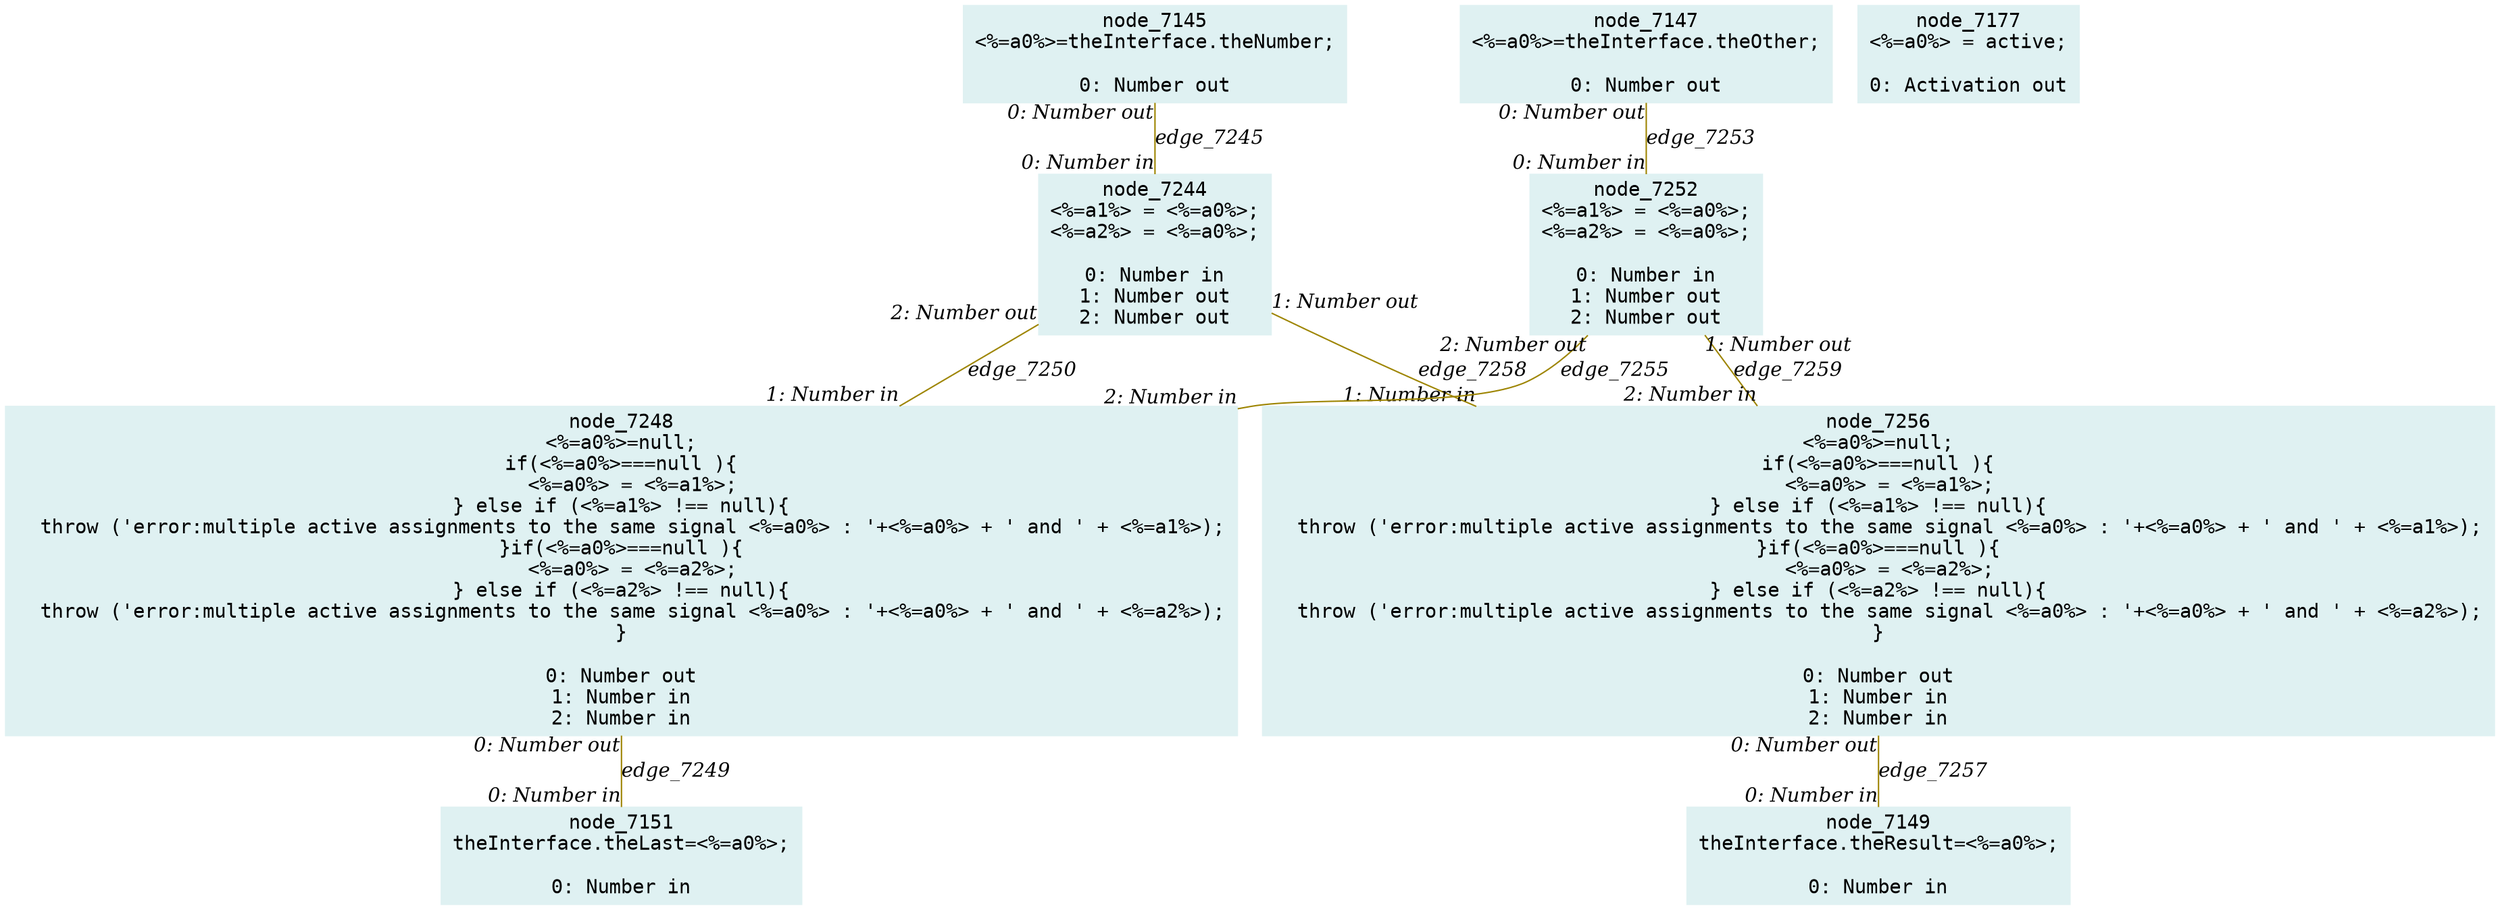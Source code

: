 digraph g{node_7145 [shape="box", style="filled", color="#dff1f2", fontname="Courier", label="node_7145
<%=a0%>=theInterface.theNumber;

0: Number out" ]
node_7147 [shape="box", style="filled", color="#dff1f2", fontname="Courier", label="node_7147
<%=a0%>=theInterface.theOther;

0: Number out" ]
node_7149 [shape="box", style="filled", color="#dff1f2", fontname="Courier", label="node_7149
theInterface.theResult=<%=a0%>;

0: Number in" ]
node_7151 [shape="box", style="filled", color="#dff1f2", fontname="Courier", label="node_7151
theInterface.theLast=<%=a0%>;

0: Number in" ]
node_7177 [shape="box", style="filled", color="#dff1f2", fontname="Courier", label="node_7177
<%=a0%> = active;

0: Activation out" ]
node_7244 [shape="box", style="filled", color="#dff1f2", fontname="Courier", label="node_7244
<%=a1%> = <%=a0%>;
<%=a2%> = <%=a0%>;

0: Number in
1: Number out
2: Number out" ]
node_7248 [shape="box", style="filled", color="#dff1f2", fontname="Courier", label="node_7248
<%=a0%>=null;
if(<%=a0%>===null ){
  <%=a0%> = <%=a1%>;
} else if (<%=a1%> !== null){
  throw ('error:multiple active assignments to the same signal <%=a0%> : '+<%=a0%> + ' and ' + <%=a1%>);
}if(<%=a0%>===null ){
  <%=a0%> = <%=a2%>;
} else if (<%=a2%> !== null){
  throw ('error:multiple active assignments to the same signal <%=a0%> : '+<%=a0%> + ' and ' + <%=a2%>);
}

0: Number out
1: Number in
2: Number in" ]
node_7252 [shape="box", style="filled", color="#dff1f2", fontname="Courier", label="node_7252
<%=a1%> = <%=a0%>;
<%=a2%> = <%=a0%>;

0: Number in
1: Number out
2: Number out" ]
node_7256 [shape="box", style="filled", color="#dff1f2", fontname="Courier", label="node_7256
<%=a0%>=null;
if(<%=a0%>===null ){
  <%=a0%> = <%=a1%>;
} else if (<%=a1%> !== null){
  throw ('error:multiple active assignments to the same signal <%=a0%> : '+<%=a0%> + ' and ' + <%=a1%>);
}if(<%=a0%>===null ){
  <%=a0%> = <%=a2%>;
} else if (<%=a2%> !== null){
  throw ('error:multiple active assignments to the same signal <%=a0%> : '+<%=a0%> + ' and ' + <%=a2%>);
}

0: Number out
1: Number in
2: Number in" ]
node_7145 -> node_7244 [dir=none, arrowHead=none, fontname="Times-Italic", arrowsize=1, color="#9d8400", label="edge_7245",  headlabel="0: Number in", taillabel="0: Number out" ]
node_7248 -> node_7151 [dir=none, arrowHead=none, fontname="Times-Italic", arrowsize=1, color="#9d8400", label="edge_7249",  headlabel="0: Number in", taillabel="0: Number out" ]
node_7244 -> node_7248 [dir=none, arrowHead=none, fontname="Times-Italic", arrowsize=1, color="#9d8400", label="edge_7250",  headlabel="1: Number in", taillabel="2: Number out" ]
node_7147 -> node_7252 [dir=none, arrowHead=none, fontname="Times-Italic", arrowsize=1, color="#9d8400", label="edge_7253",  headlabel="0: Number in", taillabel="0: Number out" ]
node_7252 -> node_7248 [dir=none, arrowHead=none, fontname="Times-Italic", arrowsize=1, color="#9d8400", label="edge_7255",  headlabel="2: Number in", taillabel="2: Number out" ]
node_7256 -> node_7149 [dir=none, arrowHead=none, fontname="Times-Italic", arrowsize=1, color="#9d8400", label="edge_7257",  headlabel="0: Number in", taillabel="0: Number out" ]
node_7244 -> node_7256 [dir=none, arrowHead=none, fontname="Times-Italic", arrowsize=1, color="#9d8400", label="edge_7258",  headlabel="1: Number in", taillabel="1: Number out" ]
node_7252 -> node_7256 [dir=none, arrowHead=none, fontname="Times-Italic", arrowsize=1, color="#9d8400", label="edge_7259",  headlabel="2: Number in", taillabel="1: Number out" ]
}